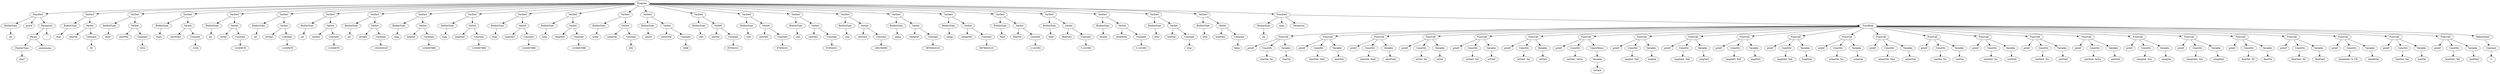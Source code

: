 digraph {
Program [label = Program]
Program -> FuncDecl_5107046416
FuncDecl_5107046416 [label = FuncDecl]
FuncDecl_5107046416 -> BuiltinType_5107046192
BuiltinType_5107046192 [label = BuiltinType]
"int_5107046192" [label = "int"]
BuiltinType_5107046192 -> "int_5107046192"
printf_5107046416[ label = printf]
FuncDecl_5107046416 -> printf_5107046416
FuncDecl_5107046416 -> ParamList_5107046048
ParamList_5107046048 [label = ParamList]
ParamList_5107046048 -> Param_5107046000
Param_5107046000 [label = Param]
Param_5107046000 -> PointerType_5107045936
PointerType_5107045936 [label = PointerType]
"char*_5107045936" [label = "char*"]
PointerType_5107045936 -> "char*_5107045936"
anonymous_5107046000 [label = anonymous]
Param_5107046000 -> anonymous_5107046000
"..._5107046048" [label = "..."]
ParamList_5107046048 -> "..._5107046048"
Program -> VarDecl_5107046688
VarDecl_5107046688 [label = VarDecl]
VarDecl_5107046688 -> BuiltinType_5107046480
BuiltinType_5107046480 [label = BuiltinType]
"char_5107046480" [label = "char"]
BuiltinType_5107046480 -> "char_5107046480"
VarDecl_5107046688 -> VarInit_5107046608
VarInit_5107046608 [label = VarInit]
charVal_5107046608 [label = charVal]
VarInit_5107046608 -> charVal_5107046608
VarInit_5107046608 -> Constant_5107046544
Constant_5107046544 [label = Constant]
char_5107046544 [label = "65"]
Constant_5107046544 -> char_5107046544
Program -> VarDecl_5107046960
VarDecl_5107046960 [label = VarDecl]
VarDecl_5107046960 -> BuiltinType_5107046720
BuiltinType_5107046720 [label = BuiltinType]
"short_5107046720" [label = "short"]
BuiltinType_5107046720 -> "short_5107046720"
VarDecl_5107046960 -> VarInit_5107046880
VarInit_5107046880 [label = VarInit]
shortVal_5107046880 [label = shortVal]
VarInit_5107046880 -> shortVal_5107046880
VarInit_5107046880 -> Constant_5107046816
Constant_5107046816 [label = Constant]
int_5107046816 [label = "1024"]
Constant_5107046816 -> int_5107046816
Program -> VarDecl_5107047440
VarDecl_5107047440 [label = VarDecl]
VarDecl_5107047440 -> BuiltinType_5107047232
BuiltinType_5107047232 [label = BuiltinType]
"short_5107047232" [label = "short"]
BuiltinType_5107047232 -> "short_5107047232"
VarDecl_5107047440 -> VarInit_5107047360
VarInit_5107047360 [label = VarInit]
shortVal2_5107047360 [label = shortVal2]
VarInit_5107047360 -> shortVal2_5107047360
VarInit_5107047360 -> Constant_5107047296
Constant_5107047296 [label = Constant]
int_5107047296 [label = "-1024"]
Constant_5107047296 -> int_5107047296
Program -> VarDecl_5107047712
VarDecl_5107047712 [label = VarDecl]
VarDecl_5107047712 -> BuiltinType_5107047472
BuiltinType_5107047472 [label = BuiltinType]
"int_5107047472" [label = "int"]
BuiltinType_5107047472 -> "int_5107047472"
VarDecl_5107047712 -> VarInit_5107047632
VarInit_5107047632 [label = VarInit]
intVal_5107047632 [label = intVal]
VarInit_5107047632 -> intVal_5107047632
VarInit_5107047632 -> Constant_5107047568
Constant_5107047568 [label = Constant]
int_5107047568 [label = "12345678"]
Constant_5107047568 -> int_5107047568
Program -> VarDecl_5107048016
VarDecl_5107048016 [label = VarDecl]
VarDecl_5107048016 -> BuiltinType_5107047808
BuiltinType_5107047808 [label = BuiltinType]
"int_5107047808" [label = "int"]
BuiltinType_5107047808 -> "int_5107047808"
VarDecl_5107048016 -> VarInit_5107047936
VarInit_5107047936 [label = VarInit]
intVal2_5107047936 [label = intVal2]
VarInit_5107047936 -> intVal2_5107047936
VarInit_5107047936 -> Constant_5107047872
Constant_5107047872 [label = Constant]
int_5107047872 [label = "-12345678"]
Constant_5107047872 -> int_5107047872
Program -> VarDecl_5107048288
VarDecl_5107048288 [label = VarDecl]
VarDecl_5107048288 -> BuiltinType_5107048048
BuiltinType_5107048048 [label = BuiltinType]
"int_5107048048" [label = "int"]
BuiltinType_5107048048 -> "int_5107048048"
VarDecl_5107048288 -> VarInit_5107048208
VarInit_5107048208 [label = VarInit]
intVal3_5107048208 [label = intVal3]
VarInit_5107048208 -> intVal3_5107048208
VarInit_5107048208 -> Constant_5107048144
Constant_5107048144 [label = Constant]
int_5107048144 [label = "12345678"]
Constant_5107048144 -> int_5107048144
Program -> VarDecl_5107048560
VarDecl_5107048560 [label = VarDecl]
VarDecl_5107048560 -> BuiltinType_5107048320
BuiltinType_5107048320 [label = BuiltinType]
"int_5107048320" [label = "int"]
BuiltinType_5107048320 -> "int_5107048320"
VarDecl_5107048560 -> VarInit_5107048480
VarInit_5107048480 [label = VarInit]
intVal4_5107048480 [label = intVal4]
VarInit_5107048480 -> intVal4_5107048480
VarInit_5107048480 -> Constant_5107048416
Constant_5107048416 [label = Constant]
int_5107048416 [label = "-162254319"]
Constant_5107048416 -> int_5107048416
Program -> VarDecl_5107048832
VarDecl_5107048832 [label = VarDecl]
VarDecl_5107048832 -> BuiltinType_5107048592
BuiltinType_5107048592 [label = BuiltinType]
"long_5107048592" [label = "long"]
BuiltinType_5107048592 -> "long_5107048592"
VarDecl_5107048832 -> VarInit_5107048752
VarInit_5107048752 [label = VarInit]
longVal_5107048752 [label = longVal]
VarInit_5107048752 -> longVal_5107048752
VarInit_5107048752 -> Constant_5107048688
Constant_5107048688 [label = Constant]
int_5107048688 [label = "1234567890"]
Constant_5107048688 -> int_5107048688
Program -> VarDecl_5107049168
VarDecl_5107049168 [label = VarDecl]
VarDecl_5107049168 -> BuiltinType_5107047744
BuiltinType_5107047744 [label = BuiltinType]
"long_5107047744" [label = "long"]
BuiltinType_5107047744 -> "long_5107047744"
VarDecl_5107049168 -> VarInit_5107049088
VarInit_5107049088 [label = VarInit]
longVal2_5107049088 [label = longVal2]
VarInit_5107049088 -> longVal2_5107049088
VarInit_5107049088 -> Constant_5107049024
Constant_5107049024 [label = Constant]
int_5107049024 [label = "-1234567890"]
Constant_5107049024 -> int_5107049024
Program -> VarDecl_5107049440
VarDecl_5107049440 [label = VarDecl]
VarDecl_5107049440 -> BuiltinType_5107049200
BuiltinType_5107049200 [label = BuiltinType]
"long_5107049200" [label = "long"]
BuiltinType_5107049200 -> "long_5107049200"
VarDecl_5107049440 -> VarInit_5107049360
VarInit_5107049360 [label = VarInit]
longVal3_5107049360 [label = longVal3]
VarInit_5107049360 -> longVal3_5107049360
VarInit_5107049360 -> Constant_5107049296
Constant_5107049296 [label = Constant]
long_5107049296 [label = "1234567890"]
Constant_5107049296 -> long_5107049296
Program -> VarDecl_5107049712
VarDecl_5107049712 [label = VarDecl]
VarDecl_5107049712 -> BuiltinType_5107049472
BuiltinType_5107049472 [label = BuiltinType]
"long_5107049472" [label = "long"]
BuiltinType_5107049472 -> "long_5107049472"
VarDecl_5107049712 -> VarInit_5107049632
VarInit_5107049632 [label = VarInit]
longVal4_5107049632 [label = longVal4]
VarInit_5107049632 -> longVal4_5107049632
VarInit_5107049632 -> Constant_5107049568
Constant_5107049568 [label = Constant]
long_5107049568 [label = "-1234567890"]
Constant_5107049568 -> long_5107049568
Program -> VarDecl_5107049984
VarDecl_5107049984 [label = VarDecl]
VarDecl_5107049984 -> BuiltinType_5107049744
BuiltinType_5107049744 [label = BuiltinType]
"uchar_5107049744" [label = "uchar"]
BuiltinType_5107049744 -> "uchar_5107049744"
VarDecl_5107049984 -> VarInit_5107049904
VarInit_5107049904 [label = VarInit]
ucharVal_5107049904 [label = ucharVal]
VarInit_5107049904 -> ucharVal_5107049904
VarInit_5107049904 -> Constant_5107049840
Constant_5107049840 [label = Constant]
int_5107049840 [label = "250"]
Constant_5107049840 -> int_5107049840
Program -> VarDecl_5107050272
VarDecl_5107050272 [label = VarDecl]
VarDecl_5107050272 -> BuiltinType_5107050016
BuiltinType_5107050016 [label = BuiltinType]
"ushort_5107050016" [label = "ushort"]
BuiltinType_5107050016 -> "ushort_5107050016"
VarDecl_5107050272 -> VarInit_5107050176
VarInit_5107050176 [label = VarInit]
ushortVal_5107050176 [label = ushortVal]
VarInit_5107050176 -> ushortVal_5107050176
VarInit_5107050176 -> Constant_5107050112
Constant_5107050112 [label = Constant]
int_5107050112 [label = "2048"]
Constant_5107050112 -> int_5107050112
Program -> VarDecl_5107050560
VarDecl_5107050560 [label = VarDecl]
VarDecl_5107050560 -> BuiltinType_5107050336
BuiltinType_5107050336 [label = BuiltinType]
"uint_5107050336" [label = "uint"]
BuiltinType_5107050336 -> "uint_5107050336"
VarDecl_5107050560 -> VarInit_5107050464
VarInit_5107050464 [label = VarInit]
uintVal_5107050464 [label = uintVal]
VarInit_5107050464 -> uintVal_5107050464
VarInit_5107050464 -> Constant_5107050400
Constant_5107050400 [label = Constant]
int_5107050400 [label = "87654321"]
Constant_5107050400 -> int_5107050400
Program -> VarDecl_5107050848
VarDecl_5107050848 [label = VarDecl]
VarDecl_5107050848 -> BuiltinType_5107050592
BuiltinType_5107050592 [label = BuiltinType]
"uint_5107050592" [label = "uint"]
BuiltinType_5107050592 -> "uint_5107050592"
VarDecl_5107050848 -> VarInit_5107050752
VarInit_5107050752 [label = VarInit]
uintVal2_5107050752 [label = uintVal2]
VarInit_5107050752 -> uintVal2_5107050752
VarInit_5107050752 -> Constant_5107050688
Constant_5107050688 [label = Constant]
int_5107050688 [label = "87654321"]
Constant_5107050688 -> int_5107050688
Program -> VarDecl_5107051136
VarDecl_5107051136 [label = VarDecl]
VarDecl_5107051136 -> BuiltinType_5107050880
BuiltinType_5107050880 [label = BuiltinType]
"uint_5107050880" [label = "uint"]
BuiltinType_5107050880 -> "uint_5107050880"
VarDecl_5107051136 -> VarInit_5107051040
VarInit_5107051040 [label = VarInit]
uintVal3_5107051040 [label = uintVal3]
VarInit_5107051040 -> uintVal3_5107051040
VarInit_5107051040 -> Constant_5107050976
Constant_5107050976 [label = Constant]
uint_5107050976 [label = "87654321"]
Constant_5107050976 -> uint_5107050976
Program -> VarDecl_5107051680
VarDecl_5107051680 [label = VarDecl]
VarDecl_5107051680 -> BuiltinType_5107051424
BuiltinType_5107051424 [label = BuiltinType]
"uint_5107051424" [label = "uint"]
BuiltinType_5107051424 -> "uint_5107051424"
VarDecl_5107051680 -> VarInit_5107051584
VarInit_5107051584 [label = VarInit]
uintVal4_5107051584 [label = uintVal4]
VarInit_5107051584 -> uintVal4_5107051584
VarInit_5107051584 -> Constant_5107051520
Constant_5107051520 [label = Constant]
uint_5107051520 [label = "180150000"]
Constant_5107051520 -> uint_5107051520
Program -> VarDecl_5107051968
VarDecl_5107051968 [label = VarDecl]
VarDecl_5107051968 -> BuiltinType_5107051712
BuiltinType_5107051712 [label = BuiltinType]
"ulong_5107051712" [label = "ulong"]
BuiltinType_5107051712 -> "ulong_5107051712"
VarDecl_5107051968 -> VarInit_5107051872
VarInit_5107051872 [label = VarInit]
ulongVal_5107051872 [label = ulongVal]
VarInit_5107051872 -> ulongVal_5107051872
VarInit_5107051872 -> Constant_5107051808
Constant_5107051808 [label = Constant]
long_5107051808 [label = "9876043210"]
Constant_5107051808 -> long_5107051808
Program -> VarDecl_5107052256
VarDecl_5107052256 [label = VarDecl]
VarDecl_5107052256 -> BuiltinType_5107052000
BuiltinType_5107052000 [label = BuiltinType]
"ulong_5107052000" [label = "ulong"]
BuiltinType_5107052000 -> "ulong_5107052000"
VarDecl_5107052256 -> VarInit_5107052160
VarInit_5107052160 [label = VarInit]
ulongVal2_5107052160 [label = ulongVal2]
VarInit_5107052160 -> ulongVal2_5107052160
VarInit_5107052160 -> Constant_5107052096
Constant_5107052096 [label = Constant]
ulong_5107052096 [label = "9876043210"]
Constant_5107052096 -> ulong_5107052096
Program -> VarDecl_5107053072
VarDecl_5107053072 [label = VarDecl]
VarDecl_5107053072 -> BuiltinType_5107052288
BuiltinType_5107052288 [label = BuiltinType]
"float_5107052288" [label = "float"]
BuiltinType_5107052288 -> "float_5107052288"
VarDecl_5107053072 -> VarInit_5107052976
VarInit_5107052976 [label = VarInit]
floatVal_5107052976 [label = floatVal]
VarInit_5107052976 -> floatVal_5107052976
VarInit_5107052976 -> Constant_5107052912
Constant_5107052912 [label = Constant]
double_5107052912 [label = "3.141593"]
Constant_5107052912 -> double_5107052912
Program -> VarDecl_5107053360
VarDecl_5107053360 [label = VarDecl]
VarDecl_5107053360 -> BuiltinType_5107053104
BuiltinType_5107053104 [label = BuiltinType]
"float_5107053104" [label = "float"]
BuiltinType_5107053104 -> "float_5107053104"
VarDecl_5107053360 -> VarInit_5107053264
VarInit_5107053264 [label = VarInit]
floatVal2_5107053264 [label = floatVal2]
VarInit_5107053264 -> floatVal2_5107053264
VarInit_5107053264 -> Constant_5107053200
Constant_5107053200 [label = Constant]
float_5107053200 [label = "3.141593"]
Constant_5107053200 -> float_5107053200
Program -> VarDecl_5107053648
VarDecl_5107053648 [label = VarDecl]
VarDecl_5107053648 -> BuiltinType_5107053392
BuiltinType_5107053392 [label = BuiltinType]
"double_5107053392" [label = "double"]
BuiltinType_5107053392 -> "double_5107053392"
VarDecl_5107053648 -> VarInit_5107053552
VarInit_5107053552 [label = VarInit]
doubleVal_5107053552 [label = doubleVal]
VarInit_5107053552 -> doubleVal_5107053552
VarInit_5107053552 -> Constant_5107053488
Constant_5107053488 [label = Constant]
double_5107053488 [label = "3.141593"]
Constant_5107053488 -> double_5107053488
Program -> VarDecl_5107053936
VarDecl_5107053936 [label = VarDecl]
VarDecl_5107053936 -> BuiltinType_5107053680
BuiltinType_5107053680 [label = BuiltinType]
"bool_5107053680" [label = "bool"]
BuiltinType_5107053680 -> "bool_5107053680"
VarDecl_5107053936 -> VarInit_5107053840
VarInit_5107053840 [label = VarInit]
boolVal_5107053840 [label = boolVal]
VarInit_5107053840 -> boolVal_5107053840
VarInit_5107053840 -> Constant_5107053776
Constant_5107053776 [label = Constant]
bool_5107053776 [label = "true"]
Constant_5107053776 -> bool_5107053776
Program -> VarDecl_5107054224
VarDecl_5107054224 [label = VarDecl]
VarDecl_5107054224 -> BuiltinType_5107053968
BuiltinType_5107053968 [label = BuiltinType]
"bool_5107053968" [label = "bool"]
BuiltinType_5107053968 -> "bool_5107053968"
VarDecl_5107054224 -> VarInit_5107054128
VarInit_5107054128 [label = VarInit]
boolVal2_5107054128 [label = boolVal2]
VarInit_5107054128 -> boolVal2_5107054128
VarInit_5107054128 -> Constant_5107054064
Constant_5107054064 [label = Constant]
bool_5107054064 [label = "false"]
Constant_5107054064 -> bool_5107054064
Program -> FuncDecl_5107062352
FuncDecl_5107062352 [label = FuncDecl]
FuncDecl_5107062352 -> BuiltinType_5107054256
BuiltinType_5107054256 [label = BuiltinType]
"int_5107054256" [label = "int"]
BuiltinType_5107054256 -> "int_5107054256"
main_5107062352[ label = main]
FuncDecl_5107062352 -> main_5107062352
FuncDecl_5107062352 -> ParamList_5107054352
ParamList_5107054352 [label = ParamList]
FuncDecl_5107062352 -> FuncBody_5107062336
FuncBody_5107062336 [label = FuncBody]
FuncBody_5107062336 -> FuncCall_5107048864
FuncCall_5107048864 [label = FuncCall]
printf_5107048864[ label = printf]
FuncCall_5107048864 -> printf_5107048864
FuncCall_5107048864 -> ConstStr_5107054496
ConstStr_5107054496 [label = ConstStr]
str_5107054496 [label = "charVal: %c"]
ConstStr_5107054496 -> str_5107054496
FuncCall_5107048864 -> Variable_5107054672
Variable_5107054672 [label = Variable]
charVal_5107054672 [label = charVal]
Variable_5107054672 -> charVal_5107054672
FuncBody_5107062336 -> FuncCall_5107054928
FuncCall_5107054928 [label = FuncCall]
printf_5107054928[ label = printf]
FuncCall_5107054928 -> printf_5107054928
FuncCall_5107054928 -> ConstStr_5107054720
ConstStr_5107054720 [label = ConstStr]
str_5107054720 [label = "shortVal: %hd"]
ConstStr_5107054720 -> str_5107054720
FuncCall_5107054928 -> Variable_5107054880
Variable_5107054880 [label = Variable]
shortVal_5107054880 [label = shortVal]
Variable_5107054880 -> shortVal_5107054880
FuncBody_5107062336 -> FuncCall_5107055248
FuncCall_5107055248 [label = FuncCall]
printf_5107055248[ label = printf]
FuncCall_5107055248 -> printf_5107055248
FuncCall_5107055248 -> ConstStr_5107055040
ConstStr_5107055040 [label = ConstStr]
str_5107055040 [label = "shortVal: %hd"]
ConstStr_5107055040 -> str_5107055040
FuncCall_5107055248 -> Variable_5107055200
Variable_5107055200 [label = Variable]
shortVal2_5107055200 [label = shortVal2]
Variable_5107055200 -> shortVal2_5107055200
FuncBody_5107062336 -> FuncCall_5107055584
FuncCall_5107055584 [label = FuncCall]
printf_5107055584[ label = printf]
FuncCall_5107055584 -> printf_5107055584
FuncCall_5107055584 -> ConstStr_5107055392
ConstStr_5107055392 [label = ConstStr]
str_5107055392 [label = "intVal: %d"]
ConstStr_5107055392 -> str_5107055392
FuncCall_5107055584 -> Variable_5107055552
Variable_5107055552 [label = Variable]
intVal_5107055552 [label = intVal]
Variable_5107055552 -> intVal_5107055552
FuncBody_5107062336 -> FuncCall_5107055904
FuncCall_5107055904 [label = FuncCall]
printf_5107055904[ label = printf]
FuncCall_5107055904 -> printf_5107055904
FuncCall_5107055904 -> ConstStr_5107055696
ConstStr_5107055696 [label = ConstStr]
str_5107055696 [label = "intVal2: %d"]
ConstStr_5107055696 -> str_5107055696
FuncCall_5107055904 -> Variable_5107055856
Variable_5107055856 [label = Variable]
intVal2_5107055856 [label = intVal2]
Variable_5107055856 -> intVal2_5107055856
FuncBody_5107062336 -> FuncCall_5107056256
FuncCall_5107056256 [label = FuncCall]
printf_5107056256[ label = printf]
FuncCall_5107056256 -> printf_5107056256
FuncCall_5107056256 -> ConstStr_5107056048
ConstStr_5107056048 [label = ConstStr]
str_5107056048 [label = "intVal3: %d"]
ConstStr_5107056048 -> str_5107056048
FuncCall_5107056256 -> Variable_5107056208
Variable_5107056208 [label = Variable]
intVal3_5107056208 [label = intVal3]
Variable_5107056208 -> intVal3_5107056208
FuncBody_5107062336 -> FuncCall_5107056592
FuncCall_5107056592 [label = FuncCall]
printf_5107056592[ label = printf]
FuncCall_5107056592 -> printf_5107056592
FuncCall_5107056592 -> ConstStr_5107056368
ConstStr_5107056368 [label = ConstStr]
str_5107056368 [label = "intVal4: -0x%x"]
ConstStr_5107056368 -> str_5107056368
FuncCall_5107056592 -> UnaryMinus_5107056560
UnaryMinus_5107056560 [label = UnaryMinus]
UnaryMinus_5107056560 -> Variable_5107056528
Variable_5107056528 [label = Variable]
intVal4_5107056528 [label = intVal4]
Variable_5107056528 -> intVal4_5107056528
FuncBody_5107062336 -> FuncCall_5107056912
FuncCall_5107056912 [label = FuncCall]
printf_5107056912[ label = printf]
FuncCall_5107056912 -> printf_5107056912
FuncCall_5107056912 -> ConstStr_5107056704
ConstStr_5107056704 [label = ConstStr]
str_5107056704 [label = "longVal: %ld"]
ConstStr_5107056704 -> str_5107056704
FuncCall_5107056912 -> Variable_5107056864
Variable_5107056864 [label = Variable]
longVal_5107056864 [label = longVal]
Variable_5107056864 -> longVal_5107056864
FuncBody_5107062336 -> FuncCall_5107057232
FuncCall_5107057232 [label = FuncCall]
printf_5107057232[ label = printf]
FuncCall_5107057232 -> printf_5107057232
FuncCall_5107057232 -> ConstStr_5107057024
ConstStr_5107057024 [label = ConstStr]
str_5107057024 [label = "longVal2: %ld"]
ConstStr_5107057024 -> str_5107057024
FuncCall_5107057232 -> Variable_5107057184
Variable_5107057184 [label = Variable]
longVal2_5107057184 [label = longVal2]
Variable_5107057184 -> longVal2_5107057184
FuncBody_5107062336 -> FuncCall_5107055952
FuncCall_5107055952 [label = FuncCall]
printf_5107055952[ label = printf]
FuncCall_5107055952 -> printf_5107055952
FuncCall_5107055952 -> ConstStr_5107057472
ConstStr_5107057472 [label = ConstStr]
str_5107057472 [label = "longVal3: %ld"]
ConstStr_5107057472 -> str_5107057472
FuncCall_5107055952 -> Variable_5107057632
Variable_5107057632 [label = Variable]
longVal3_5107057632 [label = longVal3]
Variable_5107057632 -> longVal3_5107057632
FuncBody_5107062336 -> FuncCall_5107057936
FuncCall_5107057936 [label = FuncCall]
printf_5107057936[ label = printf]
FuncCall_5107057936 -> printf_5107057936
FuncCall_5107057936 -> ConstStr_5107057744
ConstStr_5107057744 [label = ConstStr]
str_5107057744 [label = "longVal4: %ld"]
ConstStr_5107057744 -> str_5107057744
FuncCall_5107057936 -> Variable_5107057904
Variable_5107057904 [label = Variable]
longVal4_5107057904 [label = longVal4]
Variable_5107057904 -> longVal4_5107057904
FuncBody_5107062336 -> FuncCall_5107058256
FuncCall_5107058256 [label = FuncCall]
printf_5107058256[ label = printf]
FuncCall_5107058256 -> printf_5107058256
FuncCall_5107058256 -> ConstStr_5107058048
ConstStr_5107058048 [label = ConstStr]
str_5107058048 [label = "ucharVal: %u"]
ConstStr_5107058048 -> str_5107058048
FuncCall_5107058256 -> Variable_5107058208
Variable_5107058208 [label = Variable]
ucharVal_5107058208 [label = ucharVal]
Variable_5107058208 -> ucharVal_5107058208
FuncBody_5107062336 -> FuncCall_5107058576
FuncCall_5107058576 [label = FuncCall]
printf_5107058576[ label = printf]
FuncCall_5107058576 -> printf_5107058576
FuncCall_5107058576 -> ConstStr_5107058368
ConstStr_5107058368 [label = ConstStr]
str_5107058368 [label = "ushortVal: %hu"]
ConstStr_5107058368 -> str_5107058368
FuncCall_5107058576 -> Variable_5107058528
Variable_5107058528 [label = Variable]
ushortVal_5107058528 [label = ushortVal]
Variable_5107058528 -> ushortVal_5107058528
FuncBody_5107062336 -> FuncCall_5107058896
FuncCall_5107058896 [label = FuncCall]
printf_5107058896[ label = printf]
FuncCall_5107058896 -> printf_5107058896
FuncCall_5107058896 -> ConstStr_5107058688
ConstStr_5107058688 [label = ConstStr]
str_5107058688 [label = "uintVal: %u"]
ConstStr_5107058688 -> str_5107058688
FuncCall_5107058896 -> Variable_5107058848
Variable_5107058848 [label = Variable]
uintVal_5107058848 [label = uintVal]
Variable_5107058848 -> uintVal_5107058848
FuncBody_5107062336 -> FuncCall_5107059216
FuncCall_5107059216 [label = FuncCall]
printf_5107059216[ label = printf]
FuncCall_5107059216 -> printf_5107059216
FuncCall_5107059216 -> ConstStr_5107059008
ConstStr_5107059008 [label = ConstStr]
str_5107059008 [label = "uintVal2: %u"]
ConstStr_5107059008 -> str_5107059008
FuncCall_5107059216 -> Variable_5107059168
Variable_5107059168 [label = Variable]
uintVal2_5107059168 [label = uintVal2]
Variable_5107059168 -> uintVal2_5107059168
FuncBody_5107062336 -> FuncCall_5107059536
FuncCall_5107059536 [label = FuncCall]
printf_5107059536[ label = printf]
FuncCall_5107059536 -> printf_5107059536
FuncCall_5107059536 -> ConstStr_5107059328
ConstStr_5107059328 [label = ConstStr]
str_5107059328 [label = "uintVal3: %u"]
ConstStr_5107059328 -> str_5107059328
FuncCall_5107059536 -> Variable_5107059488
Variable_5107059488 [label = Variable]
uintVal3_5107059488 [label = uintVal3]
Variable_5107059488 -> uintVal3_5107059488
FuncBody_5107062336 -> FuncCall_5107059856
FuncCall_5107059856 [label = FuncCall]
printf_5107059856[ label = printf]
FuncCall_5107059856 -> printf_5107059856
FuncCall_5107059856 -> ConstStr_5107059648
ConstStr_5107059648 [label = ConstStr]
str_5107059648 [label = "uintVal4: 0x%x"]
ConstStr_5107059648 -> str_5107059648
FuncCall_5107059856 -> Variable_5107059808
Variable_5107059808 [label = Variable]
uintVal4_5107059808 [label = uintVal4]
Variable_5107059808 -> uintVal4_5107059808
FuncBody_5107062336 -> FuncCall_5107057280
FuncCall_5107057280 [label = FuncCall]
printf_5107057280[ label = printf]
FuncCall_5107057280 -> printf_5107057280
FuncCall_5107057280 -> ConstStr_5107060224
ConstStr_5107060224 [label = ConstStr]
str_5107060224 [label = "ulongVal: %lu"]
ConstStr_5107060224 -> str_5107060224
FuncCall_5107057280 -> Variable_5107060384
Variable_5107060384 [label = Variable]
ulongVal_5107060384 [label = ulongVal]
Variable_5107060384 -> ulongVal_5107060384
FuncBody_5107062336 -> FuncCall_5107060624
FuncCall_5107060624 [label = FuncCall]
printf_5107060624[ label = printf]
FuncCall_5107060624 -> printf_5107060624
FuncCall_5107060624 -> ConstStr_5107060432
ConstStr_5107060432 [label = ConstStr]
str_5107060432 [label = "ulongVal2: %lu"]
ConstStr_5107060432 -> str_5107060432
FuncCall_5107060624 -> Variable_5107060592
Variable_5107060592 [label = Variable]
ulongVal2_5107060592 [label = ulongVal2]
Variable_5107060592 -> ulongVal2_5107060592
FuncBody_5107062336 -> FuncCall_5107060944
FuncCall_5107060944 [label = FuncCall]
printf_5107060944[ label = printf]
FuncCall_5107060944 -> printf_5107060944
FuncCall_5107060944 -> ConstStr_5107060736
ConstStr_5107060736 [label = ConstStr]
str_5107060736 [label = "floatVal: %f"]
ConstStr_5107060736 -> str_5107060736
FuncCall_5107060944 -> Variable_5107060896
Variable_5107060896 [label = Variable]
floatVal_5107060896 [label = floatVal]
Variable_5107060896 -> floatVal_5107060896
FuncBody_5107062336 -> FuncCall_5107061264
FuncCall_5107061264 [label = FuncCall]
printf_5107061264[ label = printf]
FuncCall_5107061264 -> printf_5107061264
FuncCall_5107061264 -> ConstStr_5107061056
ConstStr_5107061056 [label = ConstStr]
str_5107061056 [label = "floatVal2: %f"]
ConstStr_5107061056 -> str_5107061056
FuncCall_5107061264 -> Variable_5107061216
Variable_5107061216 [label = Variable]
floatVal2_5107061216 [label = floatVal2]
Variable_5107061216 -> floatVal2_5107061216
FuncBody_5107062336 -> FuncCall_5107061584
FuncCall_5107061584 [label = FuncCall]
printf_5107061584[ label = printf]
FuncCall_5107061584 -> printf_5107061584
FuncCall_5107061584 -> ConstStr_5107061376
ConstStr_5107061376 [label = ConstStr]
str_5107061376 [label = "doubleVal: %.15f"]
ConstStr_5107061376 -> str_5107061376
FuncCall_5107061584 -> Variable_5107061536
Variable_5107061536 [label = Variable]
doubleVal_5107061536 [label = doubleVal]
Variable_5107061536 -> doubleVal_5107061536
FuncBody_5107062336 -> FuncCall_5107061904
FuncCall_5107061904 [label = FuncCall]
printf_5107061904[ label = printf]
FuncCall_5107061904 -> printf_5107061904
FuncCall_5107061904 -> ConstStr_5107061696
ConstStr_5107061696 [label = ConstStr]
str_5107061696 [label = "boolVal: %d"]
ConstStr_5107061696 -> str_5107061696
FuncCall_5107061904 -> Variable_5107061856
Variable_5107061856 [label = Variable]
boolVal_5107061856 [label = boolVal]
Variable_5107061856 -> boolVal_5107061856
FuncBody_5107062336 -> FuncCall_5107062224
FuncCall_5107062224 [label = FuncCall]
printf_5107062224[ label = printf]
FuncCall_5107062224 -> printf_5107062224
FuncCall_5107062224 -> ConstStr_5107062016
ConstStr_5107062016 [label = ConstStr]
str_5107062016 [label = "boolVal2: %d"]
ConstStr_5107062016 -> str_5107062016
FuncCall_5107062224 -> Variable_5107062176
Variable_5107062176 [label = Variable]
boolVal2_5107062176 [label = boolVal2]
Variable_5107062176 -> boolVal2_5107062176
FuncBody_5107062336 -> ReturnStmt_5107048976
ReturnStmt_5107048976 [label = ReturnStmt]
ReturnStmt_5107048976 -> Constant_5107062272
Constant_5107062272 [label = Constant]
int_5107062272 [label = "0"]
Constant_5107062272 -> int_5107062272
}
